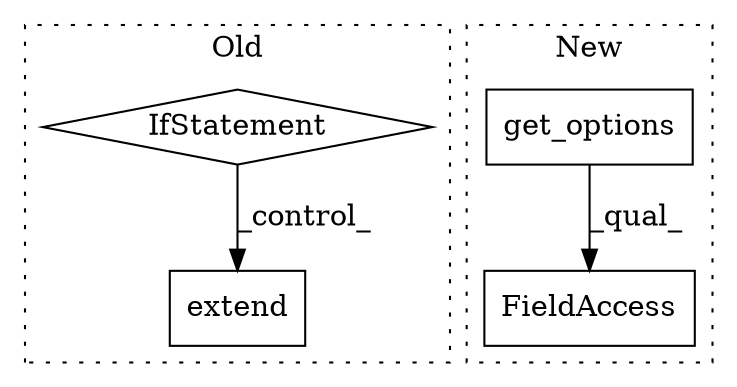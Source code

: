 digraph G {
subgraph cluster0 {
1 [label="extend" a="32" s="2105,2154" l="7,1" shape="box"];
4 [label="IfStatement" a="25" s="2031,2077" l="4,2" shape="diamond"];
label = "Old";
style="dotted";
}
subgraph cluster1 {
2 [label="get_options" a="32" s="1300" l="13" shape="box"];
3 [label="FieldAccess" a="22" s="1295" l="23" shape="box"];
label = "New";
style="dotted";
}
2 -> 3 [label="_qual_"];
4 -> 1 [label="_control_"];
}